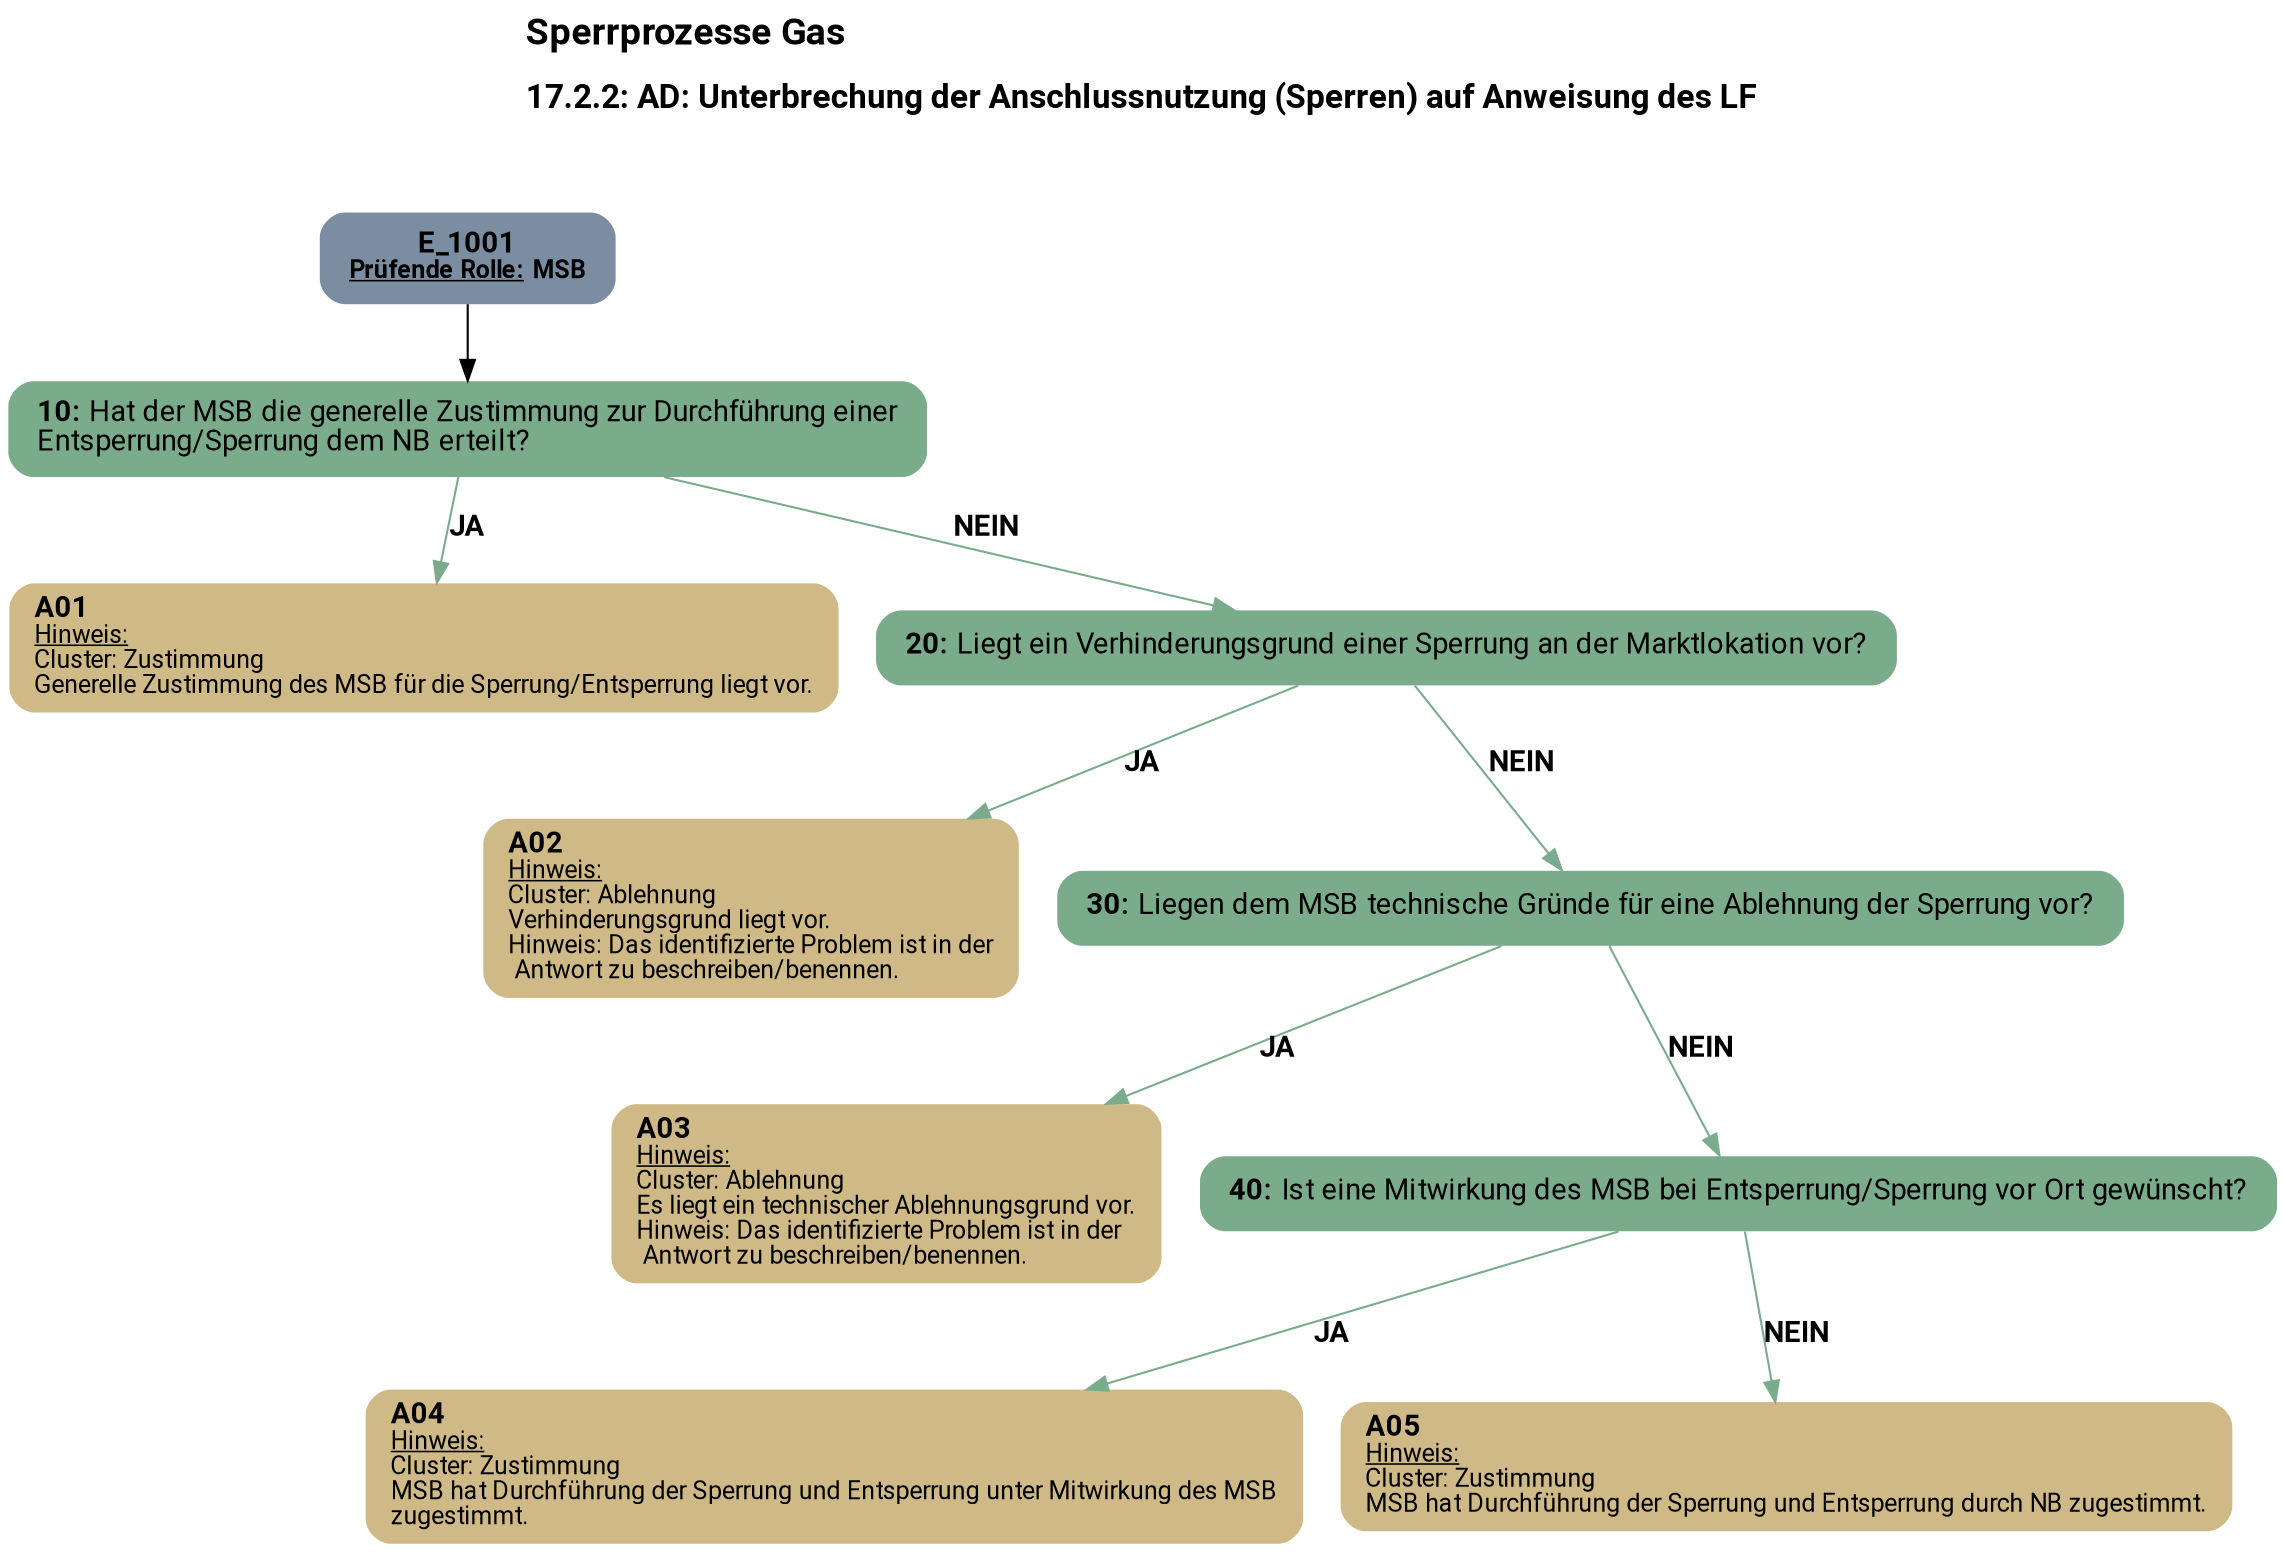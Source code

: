 digraph D {
    labelloc="t";
    label=<<B><FONT POINT-SIZE="18">Sperrprozesse Gas</FONT></B><BR align="left"/><BR/><B><FONT POINT-SIZE="16">17.2.2: AD: Unterbrechung der Anschlussnutzung (Sperren) auf Anweisung des LF</FONT></B><BR align="left"/><BR/><BR/><BR/>>;
    ratio="compress";
    concentrate=true;
    pack=true;
    rankdir=TB;
    packmode="array";
    size="20,20";
    "Start" [margin="0.2,0.12", shape=box, style="filled,rounded", penwidth=0.0, fillcolor="#7a8da1", label=<<B>E_1001</B><BR align="center"/><FONT point-size="12"><B><U>Prüfende Rolle:</U> MSB</B></FONT><BR align="center"/>>, fontname="Roboto, sans-serif"];
    "10" [margin="0.2,0.12", shape=box, style="filled,rounded", penwidth=0.0, fillcolor="#7aab8a", label=<<B>10: </B>Hat der MSB die generelle Zustimmung zur Durchführung einer<BR align="left"/>Entsperrung/Sperrung dem NB erteilt?<BR align="left"/>>, fontname="Roboto, sans-serif"];
    "A01" [margin="0.17,0.08", shape=box, style="filled,rounded", penwidth=0.0, fillcolor="#cfb986", label=<<B>A01</B><BR align="left"/><FONT point-size="12"><U>Hinweis:</U><BR align="left"/>Cluster: Zustimmung<BR align="left"/>Generelle Zustimmung des MSB für die Sperrung/Entsperrung liegt vor.<BR align="left"/></FONT>>, fontname="Roboto, sans-serif"];
    "20" [margin="0.2,0.12", shape=box, style="filled,rounded", penwidth=0.0, fillcolor="#7aab8a", label=<<B>20: </B>Liegt ein Verhinderungsgrund einer Sperrung an der Marktlokation vor?<BR align="left"/>>, fontname="Roboto, sans-serif"];
    "A02" [margin="0.17,0.08", shape=box, style="filled,rounded", penwidth=0.0, fillcolor="#cfb986", label=<<B>A02</B><BR align="left"/><FONT point-size="12"><U>Hinweis:</U><BR align="left"/>Cluster: Ablehnung<BR align="left"/>Verhinderungsgrund liegt vor.<BR align="left"/>Hinweis: Das identifizierte Problem ist in der<BR align="left"/> Antwort zu beschreiben/benennen.<BR align="left"/></FONT>>, fontname="Roboto, sans-serif"];
    "30" [margin="0.2,0.12", shape=box, style="filled,rounded", penwidth=0.0, fillcolor="#7aab8a", label=<<B>30: </B>Liegen dem MSB technische Gründe für eine Ablehnung der Sperrung vor?<BR align="left"/>>, fontname="Roboto, sans-serif"];
    "A03" [margin="0.17,0.08", shape=box, style="filled,rounded", penwidth=0.0, fillcolor="#cfb986", label=<<B>A03</B><BR align="left"/><FONT point-size="12"><U>Hinweis:</U><BR align="left"/>Cluster: Ablehnung<BR align="left"/>Es liegt ein technischer Ablehnungsgrund vor.<BR align="left"/>Hinweis: Das identifizierte Problem ist in der<BR align="left"/> Antwort zu beschreiben/benennen.<BR align="left"/></FONT>>, fontname="Roboto, sans-serif"];
    "40" [margin="0.2,0.12", shape=box, style="filled,rounded", penwidth=0.0, fillcolor="#7aab8a", label=<<B>40: </B>Ist eine Mitwirkung des MSB bei Entsperrung/Sperrung vor Ort gewünscht?<BR align="left"/>>, fontname="Roboto, sans-serif"];
    "A04" [margin="0.17,0.08", shape=box, style="filled,rounded", penwidth=0.0, fillcolor="#cfb986", label=<<B>A04</B><BR align="left"/><FONT point-size="12"><U>Hinweis:</U><BR align="left"/>Cluster: Zustimmung<BR align="left"/>MSB hat Durchführung der Sperrung und Entsperrung unter Mitwirkung des MSB<BR align="left"/>zugestimmt.<BR align="left"/></FONT>>, fontname="Roboto, sans-serif"];
    "A05" [margin="0.17,0.08", shape=box, style="filled,rounded", penwidth=0.0, fillcolor="#cfb986", label=<<B>A05</B><BR align="left"/><FONT point-size="12"><U>Hinweis:</U><BR align="left"/>Cluster: Zustimmung<BR align="left"/>MSB hat Durchführung der Sperrung und Entsperrung durch NB zugestimmt.<BR align="left"/></FONT>>, fontname="Roboto, sans-serif"];

    "Start" -> "10";
    "10" -> "A01" [label=<<B>JA</B>>, color="#7aab8a", fontname="Roboto, sans-serif"];
    "10" -> "20" [label=<<B>NEIN</B>>, color="#7aab8a", fontname="Roboto, sans-serif"];
    "20" -> "A02" [label=<<B>JA</B>>, color="#7aab8a", fontname="Roboto, sans-serif"];
    "20" -> "30" [label=<<B>NEIN</B>>, color="#7aab8a", fontname="Roboto, sans-serif"];
    "30" -> "A03" [label=<<B>JA</B>>, color="#7aab8a", fontname="Roboto, sans-serif"];
    "30" -> "40" [label=<<B>NEIN</B>>, color="#7aab8a", fontname="Roboto, sans-serif"];
    "40" -> "A04" [label=<<B>JA</B>>, color="#7aab8a", fontname="Roboto, sans-serif"];
    "40" -> "A05" [label=<<B>NEIN</B>>, color="#7aab8a", fontname="Roboto, sans-serif"];

    bgcolor="transparent";
fontname="Roboto, sans-serif";
}